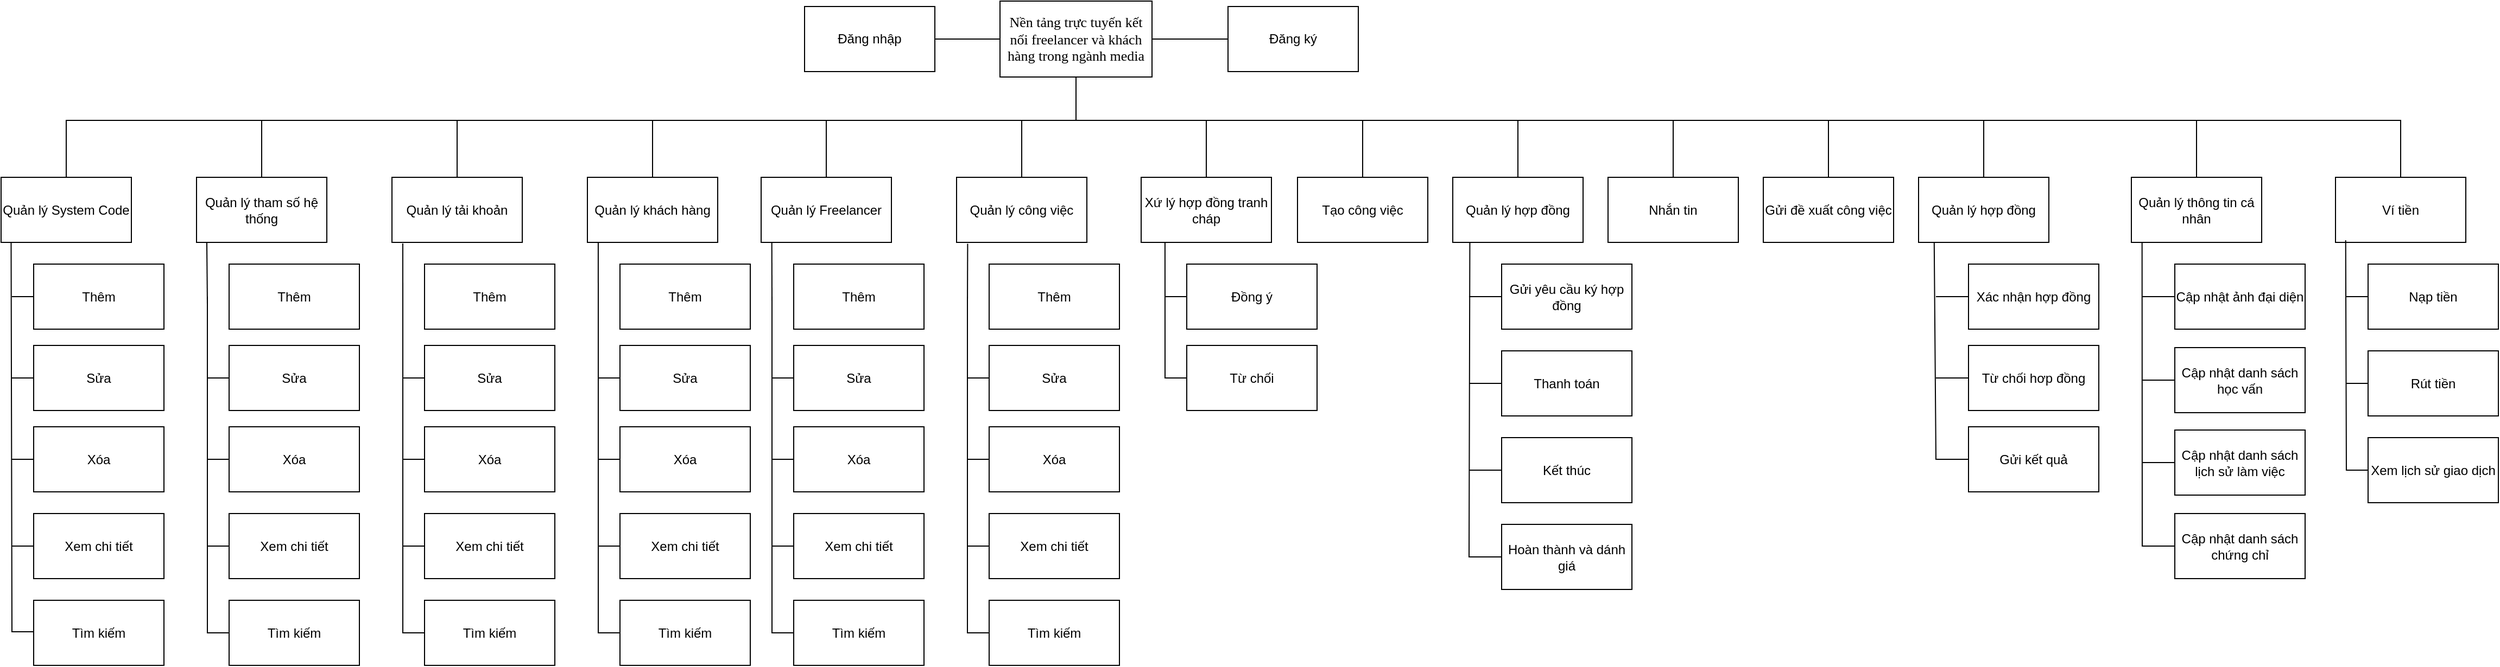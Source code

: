 <mxfile version="26.0.2">
  <diagram name="Page-1" id="ErrIRUMbjhU_Ns61vm9J">
    <mxGraphModel dx="2069" dy="964" grid="1" gridSize="10" guides="1" tooltips="1" connect="1" arrows="1" fold="1" page="1" pageScale="1" pageWidth="3300" pageHeight="4681" math="0" shadow="0">
      <root>
        <mxCell id="0" />
        <mxCell id="1" parent="0" />
        <mxCell id="K9udEW_bLaCcs6DvAatC-1" value="&lt;span id=&quot;docs-internal-guid-e63f9195-7fff-ff98-d626-0c9858815c69&quot;&gt;&lt;span style=&quot;font-family: &amp;quot;Times New Roman&amp;quot;, serif; background-color: transparent; font-variant-numeric: normal; font-variant-east-asian: normal; font-variant-alternates: normal; font-variant-position: normal; font-variant-emoji: normal; vertical-align: baseline; white-space-collapse: preserve;&quot;&gt;&lt;font style=&quot;font-size: 13px;&quot;&gt;Nền tảng trực tuyến kết nối freelancer và khách hàng trong ngành media&lt;/font&gt;&lt;/span&gt;&lt;/span&gt;" style="rounded=0;whiteSpace=wrap;html=1;" parent="1" vertex="1">
          <mxGeometry x="1080" y="50" width="140" height="70" as="geometry" />
        </mxCell>
        <mxCell id="K9udEW_bLaCcs6DvAatC-8" value="Xứ lý hợp đồng tranh cháp" style="rounded=0;whiteSpace=wrap;html=1;" parent="1" vertex="1">
          <mxGeometry x="1210" y="212.5" width="120" height="60" as="geometry" />
        </mxCell>
        <mxCell id="K9udEW_bLaCcs6DvAatC-9" value="Tạo công việc" style="rounded=0;whiteSpace=wrap;html=1;" parent="1" vertex="1">
          <mxGeometry x="1354" y="212.5" width="120" height="60" as="geometry" />
        </mxCell>
        <mxCell id="K9udEW_bLaCcs6DvAatC-10" value="Quản lý hợp đồng" style="rounded=0;whiteSpace=wrap;html=1;" parent="1" vertex="1">
          <mxGeometry x="1497" y="212.5" width="120" height="60" as="geometry" />
        </mxCell>
        <mxCell id="K9udEW_bLaCcs6DvAatC-12" value="Gửi yêu cầu ký hợp đồng" style="rounded=0;whiteSpace=wrap;html=1;" parent="1" vertex="1">
          <mxGeometry x="1542" y="292.5" width="120" height="60" as="geometry" />
        </mxCell>
        <mxCell id="K9udEW_bLaCcs6DvAatC-13" value="Thanh toán" style="rounded=0;whiteSpace=wrap;html=1;" parent="1" vertex="1">
          <mxGeometry x="1542" y="372.5" width="120" height="60" as="geometry" />
        </mxCell>
        <mxCell id="K9udEW_bLaCcs6DvAatC-14" value="Kết thúc" style="rounded=0;whiteSpace=wrap;html=1;" parent="1" vertex="1">
          <mxGeometry x="1542" y="452.5" width="120" height="60" as="geometry" />
        </mxCell>
        <mxCell id="K9udEW_bLaCcs6DvAatC-15" value="Hoàn thành và dánh giá" style="rounded=0;whiteSpace=wrap;html=1;" parent="1" vertex="1">
          <mxGeometry x="1542" y="532.5" width="120" height="60" as="geometry" />
        </mxCell>
        <mxCell id="K9udEW_bLaCcs6DvAatC-16" value="Nhắn tin" style="rounded=0;whiteSpace=wrap;html=1;" parent="1" vertex="1">
          <mxGeometry x="1640" y="212.5" width="120" height="60" as="geometry" />
        </mxCell>
        <mxCell id="K9udEW_bLaCcs6DvAatC-17" value="Gửi đề xuất công việc" style="rounded=0;whiteSpace=wrap;html=1;" parent="1" vertex="1">
          <mxGeometry x="1783" y="212.5" width="120" height="60" as="geometry" />
        </mxCell>
        <mxCell id="K9udEW_bLaCcs6DvAatC-94" value="" style="group" parent="1" vertex="1" connectable="0">
          <mxGeometry x="160" y="212.5" width="150" height="450" as="geometry" />
        </mxCell>
        <mxCell id="K9udEW_bLaCcs6DvAatC-2" value="Quản lý System Code" style="rounded=0;whiteSpace=wrap;html=1;" parent="K9udEW_bLaCcs6DvAatC-94" vertex="1">
          <mxGeometry width="120" height="60" as="geometry" />
        </mxCell>
        <mxCell id="K9udEW_bLaCcs6DvAatC-31" value="Thêm" style="rounded=0;whiteSpace=wrap;html=1;" parent="K9udEW_bLaCcs6DvAatC-94" vertex="1">
          <mxGeometry x="30" y="80" width="120" height="60" as="geometry" />
        </mxCell>
        <mxCell id="K9udEW_bLaCcs6DvAatC-32" value="Sửa" style="rounded=0;whiteSpace=wrap;html=1;" parent="K9udEW_bLaCcs6DvAatC-94" vertex="1">
          <mxGeometry x="30" y="155" width="120" height="60" as="geometry" />
        </mxCell>
        <mxCell id="K9udEW_bLaCcs6DvAatC-33" value="Xóa" style="rounded=0;whiteSpace=wrap;html=1;" parent="K9udEW_bLaCcs6DvAatC-94" vertex="1">
          <mxGeometry x="30" y="230" width="120" height="60" as="geometry" />
        </mxCell>
        <mxCell id="K9udEW_bLaCcs6DvAatC-34" value="Tìm kiếm" style="rounded=0;whiteSpace=wrap;html=1;" parent="K9udEW_bLaCcs6DvAatC-94" vertex="1">
          <mxGeometry x="30" y="390" width="120" height="60" as="geometry" />
        </mxCell>
        <mxCell id="K9udEW_bLaCcs6DvAatC-35" value="Xem chi tiết" style="rounded=0;whiteSpace=wrap;html=1;" parent="K9udEW_bLaCcs6DvAatC-94" vertex="1">
          <mxGeometry x="30" y="310" width="120" height="60" as="geometry" />
        </mxCell>
        <mxCell id="K9udEW_bLaCcs6DvAatC-41" value="" style="endArrow=none;html=1;rounded=0;exitX=0;exitY=0.5;exitDx=0;exitDy=0;entryX=0.077;entryY=1.016;entryDx=0;entryDy=0;entryPerimeter=0;" parent="K9udEW_bLaCcs6DvAatC-94" edge="1">
          <mxGeometry width="50" height="50" relative="1" as="geometry">
            <mxPoint x="30" y="419.04" as="sourcePoint" />
            <mxPoint x="9.24" y="60.0" as="targetPoint" />
            <Array as="points">
              <mxPoint x="10" y="419.04" />
            </Array>
          </mxGeometry>
        </mxCell>
        <mxCell id="K9udEW_bLaCcs6DvAatC-44" value="" style="endArrow=none;html=1;rounded=0;entryX=0;entryY=0.5;entryDx=0;entryDy=0;" parent="K9udEW_bLaCcs6DvAatC-94" target="K9udEW_bLaCcs6DvAatC-32" edge="1">
          <mxGeometry width="50" height="50" relative="1" as="geometry">
            <mxPoint x="10" y="185" as="sourcePoint" />
            <mxPoint x="60" y="140" as="targetPoint" />
            <Array as="points" />
          </mxGeometry>
        </mxCell>
        <mxCell id="K9udEW_bLaCcs6DvAatC-45" value="" style="endArrow=none;html=1;rounded=0;entryX=0;entryY=0.5;entryDx=0;entryDy=0;" parent="K9udEW_bLaCcs6DvAatC-94" target="K9udEW_bLaCcs6DvAatC-33" edge="1">
          <mxGeometry width="50" height="50" relative="1" as="geometry">
            <mxPoint x="10" y="260" as="sourcePoint" />
            <mxPoint x="40" y="220" as="targetPoint" />
          </mxGeometry>
        </mxCell>
        <mxCell id="K9udEW_bLaCcs6DvAatC-46" value="" style="endArrow=none;html=1;rounded=0;" parent="K9udEW_bLaCcs6DvAatC-94" edge="1">
          <mxGeometry width="50" height="50" relative="1" as="geometry">
            <mxPoint x="10" y="340" as="sourcePoint" />
            <mxPoint x="30" y="340" as="targetPoint" />
          </mxGeometry>
        </mxCell>
        <mxCell id="K9udEW_bLaCcs6DvAatC-93" value="" style="endArrow=none;html=1;rounded=0;entryX=0;entryY=0.5;entryDx=0;entryDy=0;" parent="K9udEW_bLaCcs6DvAatC-94" target="K9udEW_bLaCcs6DvAatC-31" edge="1">
          <mxGeometry width="50" height="50" relative="1" as="geometry">
            <mxPoint x="10" y="110" as="sourcePoint" />
            <mxPoint x="40" y="90" as="targetPoint" />
          </mxGeometry>
        </mxCell>
        <mxCell id="K9udEW_bLaCcs6DvAatC-97" value="" style="group" parent="1" vertex="1" connectable="0">
          <mxGeometry x="340" y="212.5" width="150" height="450" as="geometry" />
        </mxCell>
        <mxCell id="K9udEW_bLaCcs6DvAatC-3" value="Quản lý tham số hệ thống" style="rounded=0;whiteSpace=wrap;html=1;" parent="K9udEW_bLaCcs6DvAatC-97" vertex="1">
          <mxGeometry width="120" height="60" as="geometry" />
        </mxCell>
        <mxCell id="K9udEW_bLaCcs6DvAatC-48" value="Thêm" style="rounded=0;whiteSpace=wrap;html=1;" parent="K9udEW_bLaCcs6DvAatC-97" vertex="1">
          <mxGeometry x="30" y="80" width="120" height="60" as="geometry" />
        </mxCell>
        <mxCell id="K9udEW_bLaCcs6DvAatC-49" value="Sửa" style="rounded=0;whiteSpace=wrap;html=1;" parent="K9udEW_bLaCcs6DvAatC-97" vertex="1">
          <mxGeometry x="30" y="155" width="120" height="60" as="geometry" />
        </mxCell>
        <mxCell id="K9udEW_bLaCcs6DvAatC-50" value="Xóa" style="rounded=0;whiteSpace=wrap;html=1;" parent="K9udEW_bLaCcs6DvAatC-97" vertex="1">
          <mxGeometry x="30" y="230" width="120" height="60" as="geometry" />
        </mxCell>
        <mxCell id="K9udEW_bLaCcs6DvAatC-51" value="Tìm kiếm" style="rounded=0;whiteSpace=wrap;html=1;" parent="K9udEW_bLaCcs6DvAatC-97" vertex="1">
          <mxGeometry x="30" y="390" width="120" height="60" as="geometry" />
        </mxCell>
        <mxCell id="K9udEW_bLaCcs6DvAatC-52" value="Xem chi tiết" style="rounded=0;whiteSpace=wrap;html=1;" parent="K9udEW_bLaCcs6DvAatC-97" vertex="1">
          <mxGeometry x="30" y="310" width="120" height="60" as="geometry" />
        </mxCell>
        <mxCell id="K9udEW_bLaCcs6DvAatC-53" value="" style="endArrow=none;html=1;rounded=0;exitX=0;exitY=0.5;exitDx=0;exitDy=0;" parent="K9udEW_bLaCcs6DvAatC-97" source="K9udEW_bLaCcs6DvAatC-51" edge="1">
          <mxGeometry width="50" height="50" relative="1" as="geometry">
            <mxPoint x="10" y="400" as="sourcePoint" />
            <mxPoint x="10" y="110" as="targetPoint" />
            <Array as="points">
              <mxPoint x="10" y="420" />
            </Array>
          </mxGeometry>
        </mxCell>
        <mxCell id="K9udEW_bLaCcs6DvAatC-54" value="" style="endArrow=none;html=1;rounded=0;entryX=0;entryY=0.5;entryDx=0;entryDy=0;" parent="K9udEW_bLaCcs6DvAatC-97" target="K9udEW_bLaCcs6DvAatC-49" edge="1">
          <mxGeometry width="50" height="50" relative="1" as="geometry">
            <mxPoint x="10" y="185" as="sourcePoint" />
            <mxPoint x="60" y="140" as="targetPoint" />
            <Array as="points" />
          </mxGeometry>
        </mxCell>
        <mxCell id="K9udEW_bLaCcs6DvAatC-55" value="" style="endArrow=none;html=1;rounded=0;entryX=0;entryY=0.5;entryDx=0;entryDy=0;" parent="K9udEW_bLaCcs6DvAatC-97" target="K9udEW_bLaCcs6DvAatC-50" edge="1">
          <mxGeometry width="50" height="50" relative="1" as="geometry">
            <mxPoint x="10" y="260" as="sourcePoint" />
            <mxPoint x="40" y="220" as="targetPoint" />
          </mxGeometry>
        </mxCell>
        <mxCell id="K9udEW_bLaCcs6DvAatC-56" value="" style="endArrow=none;html=1;rounded=0;" parent="K9udEW_bLaCcs6DvAatC-97" edge="1">
          <mxGeometry width="50" height="50" relative="1" as="geometry">
            <mxPoint x="10" y="340" as="sourcePoint" />
            <mxPoint x="30" y="340" as="targetPoint" />
          </mxGeometry>
        </mxCell>
        <mxCell id="K9udEW_bLaCcs6DvAatC-96" value="" style="endArrow=none;html=1;rounded=0;entryX=0.079;entryY=1.003;entryDx=0;entryDy=0;entryPerimeter=0;" parent="K9udEW_bLaCcs6DvAatC-97" target="K9udEW_bLaCcs6DvAatC-3" edge="1">
          <mxGeometry width="50" height="50" relative="1" as="geometry">
            <mxPoint x="10" y="117.5" as="sourcePoint" />
            <mxPoint x="10" y="67.5" as="targetPoint" />
          </mxGeometry>
        </mxCell>
        <mxCell id="K9udEW_bLaCcs6DvAatC-99" value="" style="group" parent="1" vertex="1" connectable="0">
          <mxGeometry x="520" y="212.5" width="150" height="450" as="geometry" />
        </mxCell>
        <mxCell id="K9udEW_bLaCcs6DvAatC-4" value="Quản lý tải khoản" style="rounded=0;whiteSpace=wrap;html=1;" parent="K9udEW_bLaCcs6DvAatC-99" vertex="1">
          <mxGeometry width="120" height="60" as="geometry" />
        </mxCell>
        <mxCell id="K9udEW_bLaCcs6DvAatC-57" value="Thêm" style="rounded=0;whiteSpace=wrap;html=1;" parent="K9udEW_bLaCcs6DvAatC-99" vertex="1">
          <mxGeometry x="30" y="80" width="120" height="60" as="geometry" />
        </mxCell>
        <mxCell id="K9udEW_bLaCcs6DvAatC-58" value="Sửa" style="rounded=0;whiteSpace=wrap;html=1;" parent="K9udEW_bLaCcs6DvAatC-99" vertex="1">
          <mxGeometry x="30" y="155" width="120" height="60" as="geometry" />
        </mxCell>
        <mxCell id="K9udEW_bLaCcs6DvAatC-59" value="Xóa" style="rounded=0;whiteSpace=wrap;html=1;" parent="K9udEW_bLaCcs6DvAatC-99" vertex="1">
          <mxGeometry x="30" y="230" width="120" height="60" as="geometry" />
        </mxCell>
        <mxCell id="K9udEW_bLaCcs6DvAatC-60" value="Tìm kiếm" style="rounded=0;whiteSpace=wrap;html=1;" parent="K9udEW_bLaCcs6DvAatC-99" vertex="1">
          <mxGeometry x="30" y="390" width="120" height="60" as="geometry" />
        </mxCell>
        <mxCell id="K9udEW_bLaCcs6DvAatC-61" value="Xem chi tiết" style="rounded=0;whiteSpace=wrap;html=1;" parent="K9udEW_bLaCcs6DvAatC-99" vertex="1">
          <mxGeometry x="30" y="310" width="120" height="60" as="geometry" />
        </mxCell>
        <mxCell id="K9udEW_bLaCcs6DvAatC-62" value="" style="endArrow=none;html=1;rounded=0;exitX=0;exitY=0.5;exitDx=0;exitDy=0;" parent="K9udEW_bLaCcs6DvAatC-99" source="K9udEW_bLaCcs6DvAatC-60" edge="1">
          <mxGeometry width="50" height="50" relative="1" as="geometry">
            <mxPoint x="10" y="400" as="sourcePoint" />
            <mxPoint x="10" y="110" as="targetPoint" />
            <Array as="points">
              <mxPoint x="10" y="420" />
            </Array>
          </mxGeometry>
        </mxCell>
        <mxCell id="K9udEW_bLaCcs6DvAatC-63" value="" style="endArrow=none;html=1;rounded=0;entryX=0;entryY=0.5;entryDx=0;entryDy=0;" parent="K9udEW_bLaCcs6DvAatC-99" target="K9udEW_bLaCcs6DvAatC-58" edge="1">
          <mxGeometry width="50" height="50" relative="1" as="geometry">
            <mxPoint x="10" y="185" as="sourcePoint" />
            <mxPoint x="60" y="140" as="targetPoint" />
            <Array as="points" />
          </mxGeometry>
        </mxCell>
        <mxCell id="K9udEW_bLaCcs6DvAatC-64" value="" style="endArrow=none;html=1;rounded=0;entryX=0;entryY=0.5;entryDx=0;entryDy=0;" parent="K9udEW_bLaCcs6DvAatC-99" target="K9udEW_bLaCcs6DvAatC-59" edge="1">
          <mxGeometry width="50" height="50" relative="1" as="geometry">
            <mxPoint x="10" y="260" as="sourcePoint" />
            <mxPoint x="40" y="220" as="targetPoint" />
          </mxGeometry>
        </mxCell>
        <mxCell id="K9udEW_bLaCcs6DvAatC-65" value="" style="endArrow=none;html=1;rounded=0;" parent="K9udEW_bLaCcs6DvAatC-99" edge="1">
          <mxGeometry width="50" height="50" relative="1" as="geometry">
            <mxPoint x="10" y="340" as="sourcePoint" />
            <mxPoint x="30" y="340" as="targetPoint" />
          </mxGeometry>
        </mxCell>
        <mxCell id="K9udEW_bLaCcs6DvAatC-98" value="" style="endArrow=none;html=1;rounded=0;entryX=0.083;entryY=1.017;entryDx=0;entryDy=0;entryPerimeter=0;" parent="K9udEW_bLaCcs6DvAatC-99" target="K9udEW_bLaCcs6DvAatC-4" edge="1">
          <mxGeometry width="50" height="50" relative="1" as="geometry">
            <mxPoint x="10" y="117.5" as="sourcePoint" />
            <mxPoint x="10" y="67.5" as="targetPoint" />
          </mxGeometry>
        </mxCell>
        <mxCell id="K9udEW_bLaCcs6DvAatC-101" value="" style="group" parent="1" vertex="1" connectable="0">
          <mxGeometry x="700" y="212.5" width="150" height="450" as="geometry" />
        </mxCell>
        <mxCell id="K9udEW_bLaCcs6DvAatC-6" value="Quản lý khách hàng" style="rounded=0;whiteSpace=wrap;html=1;" parent="K9udEW_bLaCcs6DvAatC-101" vertex="1">
          <mxGeometry width="120" height="60" as="geometry" />
        </mxCell>
        <mxCell id="K9udEW_bLaCcs6DvAatC-66" value="Thêm" style="rounded=0;whiteSpace=wrap;html=1;" parent="K9udEW_bLaCcs6DvAatC-101" vertex="1">
          <mxGeometry x="30" y="80" width="120" height="60" as="geometry" />
        </mxCell>
        <mxCell id="K9udEW_bLaCcs6DvAatC-67" value="Sửa" style="rounded=0;whiteSpace=wrap;html=1;" parent="K9udEW_bLaCcs6DvAatC-101" vertex="1">
          <mxGeometry x="30" y="155" width="120" height="60" as="geometry" />
        </mxCell>
        <mxCell id="K9udEW_bLaCcs6DvAatC-68" value="Xóa" style="rounded=0;whiteSpace=wrap;html=1;" parent="K9udEW_bLaCcs6DvAatC-101" vertex="1">
          <mxGeometry x="30" y="230" width="120" height="60" as="geometry" />
        </mxCell>
        <mxCell id="K9udEW_bLaCcs6DvAatC-69" value="Tìm kiếm" style="rounded=0;whiteSpace=wrap;html=1;" parent="K9udEW_bLaCcs6DvAatC-101" vertex="1">
          <mxGeometry x="30" y="390" width="120" height="60" as="geometry" />
        </mxCell>
        <mxCell id="K9udEW_bLaCcs6DvAatC-70" value="Xem chi tiết" style="rounded=0;whiteSpace=wrap;html=1;" parent="K9udEW_bLaCcs6DvAatC-101" vertex="1">
          <mxGeometry x="30" y="310" width="120" height="60" as="geometry" />
        </mxCell>
        <mxCell id="K9udEW_bLaCcs6DvAatC-71" value="" style="endArrow=none;html=1;rounded=0;exitX=0;exitY=0.5;exitDx=0;exitDy=0;" parent="K9udEW_bLaCcs6DvAatC-101" source="K9udEW_bLaCcs6DvAatC-69" edge="1">
          <mxGeometry width="50" height="50" relative="1" as="geometry">
            <mxPoint x="10" y="400" as="sourcePoint" />
            <mxPoint x="10" y="110" as="targetPoint" />
            <Array as="points">
              <mxPoint x="10" y="420" />
            </Array>
          </mxGeometry>
        </mxCell>
        <mxCell id="K9udEW_bLaCcs6DvAatC-72" value="" style="endArrow=none;html=1;rounded=0;entryX=0;entryY=0.5;entryDx=0;entryDy=0;" parent="K9udEW_bLaCcs6DvAatC-101" target="K9udEW_bLaCcs6DvAatC-67" edge="1">
          <mxGeometry width="50" height="50" relative="1" as="geometry">
            <mxPoint x="10" y="185" as="sourcePoint" />
            <mxPoint x="60" y="140" as="targetPoint" />
            <Array as="points" />
          </mxGeometry>
        </mxCell>
        <mxCell id="K9udEW_bLaCcs6DvAatC-73" value="" style="endArrow=none;html=1;rounded=0;entryX=0;entryY=0.5;entryDx=0;entryDy=0;" parent="K9udEW_bLaCcs6DvAatC-101" target="K9udEW_bLaCcs6DvAatC-68" edge="1">
          <mxGeometry width="50" height="50" relative="1" as="geometry">
            <mxPoint x="10" y="260" as="sourcePoint" />
            <mxPoint x="40" y="220" as="targetPoint" />
          </mxGeometry>
        </mxCell>
        <mxCell id="K9udEW_bLaCcs6DvAatC-74" value="" style="endArrow=none;html=1;rounded=0;" parent="K9udEW_bLaCcs6DvAatC-101" edge="1">
          <mxGeometry width="50" height="50" relative="1" as="geometry">
            <mxPoint x="10" y="340" as="sourcePoint" />
            <mxPoint x="30" y="340" as="targetPoint" />
          </mxGeometry>
        </mxCell>
        <mxCell id="K9udEW_bLaCcs6DvAatC-100" value="" style="endArrow=none;html=1;rounded=0;entryX=0.083;entryY=1;entryDx=0;entryDy=0;entryPerimeter=0;" parent="K9udEW_bLaCcs6DvAatC-101" target="K9udEW_bLaCcs6DvAatC-6" edge="1">
          <mxGeometry width="50" height="50" relative="1" as="geometry">
            <mxPoint x="10" y="117.5" as="sourcePoint" />
            <mxPoint x="10" y="67.5" as="targetPoint" />
          </mxGeometry>
        </mxCell>
        <mxCell id="K9udEW_bLaCcs6DvAatC-103" value="" style="group" parent="1" vertex="1" connectable="0">
          <mxGeometry x="860" y="212.5" width="150" height="450" as="geometry" />
        </mxCell>
        <mxCell id="K9udEW_bLaCcs6DvAatC-5" value="Quản lý Freelancer" style="rounded=0;whiteSpace=wrap;html=1;" parent="K9udEW_bLaCcs6DvAatC-103" vertex="1">
          <mxGeometry width="120" height="60" as="geometry" />
        </mxCell>
        <mxCell id="K9udEW_bLaCcs6DvAatC-75" value="Thêm" style="rounded=0;whiteSpace=wrap;html=1;" parent="K9udEW_bLaCcs6DvAatC-103" vertex="1">
          <mxGeometry x="30" y="80" width="120" height="60" as="geometry" />
        </mxCell>
        <mxCell id="K9udEW_bLaCcs6DvAatC-76" value="Sửa" style="rounded=0;whiteSpace=wrap;html=1;" parent="K9udEW_bLaCcs6DvAatC-103" vertex="1">
          <mxGeometry x="30" y="155" width="120" height="60" as="geometry" />
        </mxCell>
        <mxCell id="K9udEW_bLaCcs6DvAatC-77" value="Xóa" style="rounded=0;whiteSpace=wrap;html=1;" parent="K9udEW_bLaCcs6DvAatC-103" vertex="1">
          <mxGeometry x="30" y="230" width="120" height="60" as="geometry" />
        </mxCell>
        <mxCell id="K9udEW_bLaCcs6DvAatC-78" value="Tìm kiếm" style="rounded=0;whiteSpace=wrap;html=1;" parent="K9udEW_bLaCcs6DvAatC-103" vertex="1">
          <mxGeometry x="30" y="390" width="120" height="60" as="geometry" />
        </mxCell>
        <mxCell id="K9udEW_bLaCcs6DvAatC-79" value="Xem chi tiết" style="rounded=0;whiteSpace=wrap;html=1;" parent="K9udEW_bLaCcs6DvAatC-103" vertex="1">
          <mxGeometry x="30" y="310" width="120" height="60" as="geometry" />
        </mxCell>
        <mxCell id="K9udEW_bLaCcs6DvAatC-80" value="" style="endArrow=none;html=1;rounded=0;exitX=0;exitY=0.5;exitDx=0;exitDy=0;" parent="K9udEW_bLaCcs6DvAatC-103" source="K9udEW_bLaCcs6DvAatC-78" edge="1">
          <mxGeometry width="50" height="50" relative="1" as="geometry">
            <mxPoint x="10" y="400" as="sourcePoint" />
            <mxPoint x="10" y="110" as="targetPoint" />
            <Array as="points">
              <mxPoint x="10" y="420" />
            </Array>
          </mxGeometry>
        </mxCell>
        <mxCell id="K9udEW_bLaCcs6DvAatC-81" value="" style="endArrow=none;html=1;rounded=0;entryX=0;entryY=0.5;entryDx=0;entryDy=0;" parent="K9udEW_bLaCcs6DvAatC-103" target="K9udEW_bLaCcs6DvAatC-76" edge="1">
          <mxGeometry width="50" height="50" relative="1" as="geometry">
            <mxPoint x="10" y="185" as="sourcePoint" />
            <mxPoint x="60" y="140" as="targetPoint" />
            <Array as="points" />
          </mxGeometry>
        </mxCell>
        <mxCell id="K9udEW_bLaCcs6DvAatC-82" value="" style="endArrow=none;html=1;rounded=0;entryX=0;entryY=0.5;entryDx=0;entryDy=0;" parent="K9udEW_bLaCcs6DvAatC-103" target="K9udEW_bLaCcs6DvAatC-77" edge="1">
          <mxGeometry width="50" height="50" relative="1" as="geometry">
            <mxPoint x="10" y="260" as="sourcePoint" />
            <mxPoint x="40" y="220" as="targetPoint" />
          </mxGeometry>
        </mxCell>
        <mxCell id="K9udEW_bLaCcs6DvAatC-83" value="" style="endArrow=none;html=1;rounded=0;" parent="K9udEW_bLaCcs6DvAatC-103" edge="1">
          <mxGeometry width="50" height="50" relative="1" as="geometry">
            <mxPoint x="10" y="340" as="sourcePoint" />
            <mxPoint x="30" y="340" as="targetPoint" />
          </mxGeometry>
        </mxCell>
        <mxCell id="K9udEW_bLaCcs6DvAatC-102" value="" style="endArrow=none;html=1;rounded=0;entryX=0.082;entryY=1.004;entryDx=0;entryDy=0;entryPerimeter=0;" parent="K9udEW_bLaCcs6DvAatC-103" target="K9udEW_bLaCcs6DvAatC-5" edge="1">
          <mxGeometry width="50" height="50" relative="1" as="geometry">
            <mxPoint x="10" y="117.5" as="sourcePoint" />
            <mxPoint x="120" y="77.5" as="targetPoint" />
          </mxGeometry>
        </mxCell>
        <mxCell id="K9udEW_bLaCcs6DvAatC-105" value="" style="group" parent="1" vertex="1" connectable="0">
          <mxGeometry x="1040" y="212.5" width="150" height="450" as="geometry" />
        </mxCell>
        <mxCell id="K9udEW_bLaCcs6DvAatC-7" value="Quản lý công việc" style="rounded=0;whiteSpace=wrap;html=1;" parent="K9udEW_bLaCcs6DvAatC-105" vertex="1">
          <mxGeometry width="120" height="60" as="geometry" />
        </mxCell>
        <mxCell id="K9udEW_bLaCcs6DvAatC-84" value="Thêm" style="rounded=0;whiteSpace=wrap;html=1;flipV=0;flipH=1;" parent="K9udEW_bLaCcs6DvAatC-105" vertex="1">
          <mxGeometry x="30" y="80" width="120" height="60" as="geometry" />
        </mxCell>
        <mxCell id="K9udEW_bLaCcs6DvAatC-85" value="Sửa" style="rounded=0;whiteSpace=wrap;html=1;flipV=0;flipH=1;" parent="K9udEW_bLaCcs6DvAatC-105" vertex="1">
          <mxGeometry x="30" y="155" width="120" height="60" as="geometry" />
        </mxCell>
        <mxCell id="K9udEW_bLaCcs6DvAatC-86" value="Xóa" style="rounded=0;whiteSpace=wrap;html=1;flipV=0;flipH=1;" parent="K9udEW_bLaCcs6DvAatC-105" vertex="1">
          <mxGeometry x="30" y="230" width="120" height="60" as="geometry" />
        </mxCell>
        <mxCell id="K9udEW_bLaCcs6DvAatC-87" value="Tìm kiếm" style="rounded=0;whiteSpace=wrap;html=1;flipV=0;flipH=1;" parent="K9udEW_bLaCcs6DvAatC-105" vertex="1">
          <mxGeometry x="30" y="390" width="120" height="60" as="geometry" />
        </mxCell>
        <mxCell id="K9udEW_bLaCcs6DvAatC-88" value="Xem chi tiết" style="rounded=0;whiteSpace=wrap;html=1;flipV=0;flipH=1;" parent="K9udEW_bLaCcs6DvAatC-105" vertex="1">
          <mxGeometry x="30" y="310" width="120" height="60" as="geometry" />
        </mxCell>
        <mxCell id="K9udEW_bLaCcs6DvAatC-89" value="" style="endArrow=none;html=1;rounded=0;exitX=0;exitY=0.5;exitDx=0;exitDy=0;" parent="K9udEW_bLaCcs6DvAatC-105" source="K9udEW_bLaCcs6DvAatC-87" edge="1">
          <mxGeometry width="50" height="50" relative="1" as="geometry">
            <mxPoint x="10" y="400" as="sourcePoint" />
            <mxPoint x="10" y="110" as="targetPoint" />
            <Array as="points">
              <mxPoint x="10" y="420" />
            </Array>
          </mxGeometry>
        </mxCell>
        <mxCell id="K9udEW_bLaCcs6DvAatC-90" value="" style="endArrow=none;html=1;rounded=0;entryX=0;entryY=0.5;entryDx=0;entryDy=0;" parent="K9udEW_bLaCcs6DvAatC-105" target="K9udEW_bLaCcs6DvAatC-85" edge="1">
          <mxGeometry width="50" height="50" relative="1" as="geometry">
            <mxPoint x="10" y="185" as="sourcePoint" />
            <mxPoint x="60" y="140" as="targetPoint" />
            <Array as="points" />
          </mxGeometry>
        </mxCell>
        <mxCell id="K9udEW_bLaCcs6DvAatC-91" value="" style="endArrow=none;html=1;rounded=0;entryX=0;entryY=0.5;entryDx=0;entryDy=0;" parent="K9udEW_bLaCcs6DvAatC-105" target="K9udEW_bLaCcs6DvAatC-86" edge="1">
          <mxGeometry width="50" height="50" relative="1" as="geometry">
            <mxPoint x="10" y="260" as="sourcePoint" />
            <mxPoint x="40" y="220" as="targetPoint" />
          </mxGeometry>
        </mxCell>
        <mxCell id="K9udEW_bLaCcs6DvAatC-92" value="" style="endArrow=none;html=1;rounded=0;" parent="K9udEW_bLaCcs6DvAatC-105" edge="1">
          <mxGeometry width="50" height="50" relative="1" as="geometry">
            <mxPoint x="10" y="340" as="sourcePoint" />
            <mxPoint x="30" y="340" as="targetPoint" />
          </mxGeometry>
        </mxCell>
        <mxCell id="K9udEW_bLaCcs6DvAatC-104" value="" style="endArrow=none;html=1;rounded=0;entryX=0.085;entryY=1.021;entryDx=0;entryDy=0;entryPerimeter=0;" parent="K9udEW_bLaCcs6DvAatC-105" target="K9udEW_bLaCcs6DvAatC-7" edge="1">
          <mxGeometry width="50" height="50" relative="1" as="geometry">
            <mxPoint x="10" y="117.5" as="sourcePoint" />
            <mxPoint x="50" y="67.5" as="targetPoint" />
          </mxGeometry>
        </mxCell>
        <mxCell id="K9udEW_bLaCcs6DvAatC-106" value="Đồng ý" style="rounded=0;whiteSpace=wrap;html=1;" parent="1" vertex="1">
          <mxGeometry x="1252" y="292.5" width="120" height="60" as="geometry" />
        </mxCell>
        <mxCell id="K9udEW_bLaCcs6DvAatC-107" value="Từ chối" style="rounded=0;whiteSpace=wrap;html=1;" parent="1" vertex="1">
          <mxGeometry x="1252" y="367.5" width="120" height="60" as="geometry" />
        </mxCell>
        <mxCell id="K9udEW_bLaCcs6DvAatC-109" value="" style="endArrow=none;html=1;rounded=0;entryX=0;entryY=0.5;entryDx=0;entryDy=0;" parent="1" target="K9udEW_bLaCcs6DvAatC-106" edge="1">
          <mxGeometry width="50" height="50" relative="1" as="geometry">
            <mxPoint x="1232" y="322.5" as="sourcePoint" />
            <mxPoint x="1312" y="312.5" as="targetPoint" />
          </mxGeometry>
        </mxCell>
        <mxCell id="K9udEW_bLaCcs6DvAatC-110" value="" style="endArrow=none;html=1;rounded=0;exitX=0;exitY=0.5;exitDx=0;exitDy=0;entryX=0.183;entryY=1;entryDx=0;entryDy=0;entryPerimeter=0;" parent="1" source="K9udEW_bLaCcs6DvAatC-107" target="K9udEW_bLaCcs6DvAatC-8" edge="1">
          <mxGeometry width="50" height="50" relative="1" as="geometry">
            <mxPoint x="1262" y="362.5" as="sourcePoint" />
            <mxPoint x="1232" y="397.5" as="targetPoint" />
            <Array as="points">
              <mxPoint x="1232" y="397.5" />
            </Array>
          </mxGeometry>
        </mxCell>
        <mxCell id="K9udEW_bLaCcs6DvAatC-112" value="" style="endArrow=none;html=1;rounded=0;exitX=0;exitY=0.5;exitDx=0;exitDy=0;entryX=0.131;entryY=0.999;entryDx=0;entryDy=0;entryPerimeter=0;" parent="1" source="K9udEW_bLaCcs6DvAatC-15" target="K9udEW_bLaCcs6DvAatC-10" edge="1">
          <mxGeometry width="50" height="50" relative="1" as="geometry">
            <mxPoint x="1530.0" y="561" as="sourcePoint" />
            <mxPoint x="1513" y="274.5" as="targetPoint" />
            <Array as="points">
              <mxPoint x="1512" y="562.5" />
            </Array>
          </mxGeometry>
        </mxCell>
        <mxCell id="K9udEW_bLaCcs6DvAatC-113" value="" style="endArrow=none;html=1;rounded=0;entryX=0;entryY=0.5;entryDx=0;entryDy=0;" parent="1" target="K9udEW_bLaCcs6DvAatC-12" edge="1">
          <mxGeometry width="50" height="50" relative="1" as="geometry">
            <mxPoint x="1512" y="322.5" as="sourcePoint" />
            <mxPoint x="1412" y="362.5" as="targetPoint" />
          </mxGeometry>
        </mxCell>
        <mxCell id="K9udEW_bLaCcs6DvAatC-114" value="" style="endArrow=none;html=1;rounded=0;entryX=0;entryY=0.5;entryDx=0;entryDy=0;" parent="1" target="K9udEW_bLaCcs6DvAatC-13" edge="1">
          <mxGeometry width="50" height="50" relative="1" as="geometry">
            <mxPoint x="1512" y="402.5" as="sourcePoint" />
            <mxPoint x="1472" y="372.5" as="targetPoint" />
          </mxGeometry>
        </mxCell>
        <mxCell id="K9udEW_bLaCcs6DvAatC-115" value="" style="endArrow=none;html=1;rounded=0;entryX=0;entryY=0.5;entryDx=0;entryDy=0;" parent="1" target="K9udEW_bLaCcs6DvAatC-14" edge="1">
          <mxGeometry width="50" height="50" relative="1" as="geometry">
            <mxPoint x="1512" y="482.5" as="sourcePoint" />
            <mxPoint x="1472" y="402.5" as="targetPoint" />
          </mxGeometry>
        </mxCell>
        <mxCell id="K9udEW_bLaCcs6DvAatC-129" value="" style="group;direction=east;" parent="1" vertex="1" connectable="0">
          <mxGeometry x="2310" y="212.5" width="150" height="300" as="geometry" />
        </mxCell>
        <mxCell id="K9udEW_bLaCcs6DvAatC-27" value="Ví tiền" style="rounded=0;whiteSpace=wrap;html=1;" parent="K9udEW_bLaCcs6DvAatC-129" vertex="1">
          <mxGeometry width="120" height="60" as="geometry" />
        </mxCell>
        <mxCell id="K9udEW_bLaCcs6DvAatC-28" value="Nạp tiền" style="rounded=0;whiteSpace=wrap;html=1;" parent="K9udEW_bLaCcs6DvAatC-129" vertex="1">
          <mxGeometry x="30" y="80" width="120" height="60" as="geometry" />
        </mxCell>
        <mxCell id="K9udEW_bLaCcs6DvAatC-29" value="Rút tiền" style="rounded=0;whiteSpace=wrap;html=1;" parent="K9udEW_bLaCcs6DvAatC-129" vertex="1">
          <mxGeometry x="30" y="160" width="120" height="60" as="geometry" />
        </mxCell>
        <mxCell id="K9udEW_bLaCcs6DvAatC-30" value="Xem lịch sử giao dịch" style="rounded=0;whiteSpace=wrap;html=1;" parent="K9udEW_bLaCcs6DvAatC-129" vertex="1">
          <mxGeometry x="30" y="240" width="120" height="60" as="geometry" />
        </mxCell>
        <mxCell id="K9udEW_bLaCcs6DvAatC-125" value="" style="endArrow=none;html=1;rounded=0;entryX=0.078;entryY=0.967;entryDx=0;entryDy=0;entryPerimeter=0;exitX=0;exitY=0.5;exitDx=0;exitDy=0;" parent="K9udEW_bLaCcs6DvAatC-129" source="K9udEW_bLaCcs6DvAatC-30" target="K9udEW_bLaCcs6DvAatC-27" edge="1">
          <mxGeometry width="50" height="50" relative="1" as="geometry">
            <mxPoint y="160" as="sourcePoint" />
            <mxPoint x="50" y="110" as="targetPoint" />
            <Array as="points">
              <mxPoint x="10" y="270" />
            </Array>
          </mxGeometry>
        </mxCell>
        <mxCell id="K9udEW_bLaCcs6DvAatC-126" value="" style="endArrow=none;html=1;rounded=0;entryX=0;entryY=0.5;entryDx=0;entryDy=0;" parent="K9udEW_bLaCcs6DvAatC-129" target="K9udEW_bLaCcs6DvAatC-28" edge="1">
          <mxGeometry width="50" height="50" relative="1" as="geometry">
            <mxPoint x="10" y="110" as="sourcePoint" />
            <mxPoint x="50" y="110" as="targetPoint" />
          </mxGeometry>
        </mxCell>
        <mxCell id="K9udEW_bLaCcs6DvAatC-127" value="" style="endArrow=none;html=1;rounded=0;entryX=0;entryY=0.5;entryDx=0;entryDy=0;" parent="K9udEW_bLaCcs6DvAatC-129" target="K9udEW_bLaCcs6DvAatC-29" edge="1">
          <mxGeometry width="50" height="50" relative="1" as="geometry">
            <mxPoint x="10" y="190" as="sourcePoint" />
            <mxPoint x="50" y="110" as="targetPoint" />
          </mxGeometry>
        </mxCell>
        <mxCell id="K9udEW_bLaCcs6DvAatC-130" value="" style="group" parent="1" vertex="1" connectable="0">
          <mxGeometry x="2122" y="212.5" width="160" height="370" as="geometry" />
        </mxCell>
        <mxCell id="K9udEW_bLaCcs6DvAatC-22" value="Quản lý thông tin cá nhân" style="rounded=0;whiteSpace=wrap;html=1;" parent="K9udEW_bLaCcs6DvAatC-130" vertex="1">
          <mxGeometry width="120" height="60" as="geometry" />
        </mxCell>
        <mxCell id="K9udEW_bLaCcs6DvAatC-23" value="Cập nhật ảnh đại diện" style="rounded=0;whiteSpace=wrap;html=1;" parent="K9udEW_bLaCcs6DvAatC-130" vertex="1">
          <mxGeometry x="40" y="80" width="120" height="60" as="geometry" />
        </mxCell>
        <mxCell id="K9udEW_bLaCcs6DvAatC-24" value="Cập nhật danh sách học vấn" style="rounded=0;whiteSpace=wrap;html=1;" parent="K9udEW_bLaCcs6DvAatC-130" vertex="1">
          <mxGeometry x="40" y="157" width="120" height="60" as="geometry" />
        </mxCell>
        <mxCell id="K9udEW_bLaCcs6DvAatC-25" value="Cập nhật danh sách lịch sử làm việc" style="rounded=0;whiteSpace=wrap;html=1;" parent="K9udEW_bLaCcs6DvAatC-130" vertex="1">
          <mxGeometry x="40" y="233" width="120" height="60" as="geometry" />
        </mxCell>
        <mxCell id="K9udEW_bLaCcs6DvAatC-26" value="Cập nhật danh sách chứng chỉ" style="rounded=0;whiteSpace=wrap;html=1;" parent="K9udEW_bLaCcs6DvAatC-130" vertex="1">
          <mxGeometry x="40" y="310" width="120" height="60" as="geometry" />
        </mxCell>
        <mxCell id="K9udEW_bLaCcs6DvAatC-120" value="" style="endArrow=none;html=1;rounded=0;exitX=0;exitY=0.5;exitDx=0;exitDy=0;entryX=0.082;entryY=1.001;entryDx=0;entryDy=0;entryPerimeter=0;" parent="K9udEW_bLaCcs6DvAatC-130" source="K9udEW_bLaCcs6DvAatC-26" target="K9udEW_bLaCcs6DvAatC-22" edge="1">
          <mxGeometry width="50" height="50" relative="1" as="geometry">
            <mxPoint x="-30" y="150" as="sourcePoint" />
            <mxPoint x="10" y="62" as="targetPoint" />
            <Array as="points">
              <mxPoint x="10" y="340" />
            </Array>
          </mxGeometry>
        </mxCell>
        <mxCell id="K9udEW_bLaCcs6DvAatC-121" value="" style="endArrow=none;html=1;rounded=0;entryX=0;entryY=0.5;entryDx=0;entryDy=0;" parent="K9udEW_bLaCcs6DvAatC-130" target="K9udEW_bLaCcs6DvAatC-23" edge="1">
          <mxGeometry width="50" height="50" relative="1" as="geometry">
            <mxPoint x="10" y="110" as="sourcePoint" />
            <mxPoint x="20" y="100" as="targetPoint" />
          </mxGeometry>
        </mxCell>
        <mxCell id="K9udEW_bLaCcs6DvAatC-123" value="" style="endArrow=none;html=1;rounded=0;entryX=0;entryY=0.5;entryDx=0;entryDy=0;" parent="K9udEW_bLaCcs6DvAatC-130" target="K9udEW_bLaCcs6DvAatC-24" edge="1">
          <mxGeometry width="50" height="50" relative="1" as="geometry">
            <mxPoint x="10" y="187" as="sourcePoint" />
            <mxPoint x="20" y="160" as="targetPoint" />
          </mxGeometry>
        </mxCell>
        <mxCell id="K9udEW_bLaCcs6DvAatC-124" value="" style="endArrow=none;html=1;rounded=0;entryX=0;entryY=0.5;entryDx=0;entryDy=0;" parent="K9udEW_bLaCcs6DvAatC-130" target="K9udEW_bLaCcs6DvAatC-25" edge="1">
          <mxGeometry width="50" height="50" relative="1" as="geometry">
            <mxPoint x="10" y="263" as="sourcePoint" />
            <mxPoint x="20" y="220" as="targetPoint" />
          </mxGeometry>
        </mxCell>
        <mxCell id="K9udEW_bLaCcs6DvAatC-131" value="" style="group" parent="1" vertex="1" connectable="0">
          <mxGeometry x="1926" y="212.5" width="166" height="290" as="geometry" />
        </mxCell>
        <mxCell id="K9udEW_bLaCcs6DvAatC-18" value="Quản lý hợp đồng" style="rounded=0;whiteSpace=wrap;html=1;" parent="K9udEW_bLaCcs6DvAatC-131" vertex="1">
          <mxGeometry width="120" height="60" as="geometry" />
        </mxCell>
        <mxCell id="K9udEW_bLaCcs6DvAatC-19" value="Xác nhận hợp đồng" style="rounded=0;whiteSpace=wrap;html=1;" parent="K9udEW_bLaCcs6DvAatC-131" vertex="1">
          <mxGeometry x="46" y="80" width="120" height="60" as="geometry" />
        </mxCell>
        <mxCell id="K9udEW_bLaCcs6DvAatC-20" value="Từ chối hơp đồng" style="rounded=0;whiteSpace=wrap;html=1;" parent="K9udEW_bLaCcs6DvAatC-131" vertex="1">
          <mxGeometry x="46" y="155" width="120" height="60" as="geometry" />
        </mxCell>
        <mxCell id="K9udEW_bLaCcs6DvAatC-21" value="Gửi kết quả" style="rounded=0;whiteSpace=wrap;html=1;" parent="K9udEW_bLaCcs6DvAatC-131" vertex="1">
          <mxGeometry x="46" y="230" width="120" height="60" as="geometry" />
        </mxCell>
        <mxCell id="K9udEW_bLaCcs6DvAatC-116" value="" style="endArrow=none;html=1;rounded=0;exitX=0;exitY=0.5;exitDx=0;exitDy=0;entryX=0.12;entryY=1.009;entryDx=0;entryDy=0;entryPerimeter=0;" parent="K9udEW_bLaCcs6DvAatC-131" source="K9udEW_bLaCcs6DvAatC-21" target="K9udEW_bLaCcs6DvAatC-18" edge="1">
          <mxGeometry width="50" height="50" relative="1" as="geometry">
            <mxPoint x="-34" y="190" as="sourcePoint" />
            <mxPoint x="16" y="140" as="targetPoint" />
            <Array as="points">
              <mxPoint x="16" y="260" />
            </Array>
          </mxGeometry>
        </mxCell>
        <mxCell id="K9udEW_bLaCcs6DvAatC-117" value="" style="endArrow=none;html=1;rounded=0;entryX=0;entryY=0.5;entryDx=0;entryDy=0;" parent="K9udEW_bLaCcs6DvAatC-131" target="K9udEW_bLaCcs6DvAatC-19" edge="1">
          <mxGeometry width="50" height="50" relative="1" as="geometry">
            <mxPoint x="16" y="110" as="sourcePoint" />
            <mxPoint x="16" y="140" as="targetPoint" />
          </mxGeometry>
        </mxCell>
        <mxCell id="K9udEW_bLaCcs6DvAatC-118" value="" style="endArrow=none;html=1;rounded=0;entryX=0;entryY=0.5;entryDx=0;entryDy=0;" parent="K9udEW_bLaCcs6DvAatC-131" target="K9udEW_bLaCcs6DvAatC-20" edge="1">
          <mxGeometry width="50" height="50" relative="1" as="geometry">
            <mxPoint x="16" y="185" as="sourcePoint" />
            <mxPoint x="16" y="140" as="targetPoint" />
          </mxGeometry>
        </mxCell>
        <mxCell id="Dw4JdRgwHBa9ZG0-0U_I-1" value="" style="endArrow=none;html=1;rounded=0;entryX=0.5;entryY=1;entryDx=0;entryDy=0;exitX=0.5;exitY=0;exitDx=0;exitDy=0;" edge="1" parent="1" source="K9udEW_bLaCcs6DvAatC-2" target="K9udEW_bLaCcs6DvAatC-1">
          <mxGeometry width="50" height="50" relative="1" as="geometry">
            <mxPoint x="700" y="410" as="sourcePoint" />
            <mxPoint x="750" y="360" as="targetPoint" />
            <Array as="points">
              <mxPoint x="220" y="160" />
              <mxPoint x="1150" y="160" />
            </Array>
          </mxGeometry>
        </mxCell>
        <mxCell id="Dw4JdRgwHBa9ZG0-0U_I-2" value="" style="endArrow=none;html=1;rounded=0;entryX=0.5;entryY=0;entryDx=0;entryDy=0;" edge="1" parent="1" target="K9udEW_bLaCcs6DvAatC-27">
          <mxGeometry width="50" height="50" relative="1" as="geometry">
            <mxPoint x="1150" y="160" as="sourcePoint" />
            <mxPoint x="1800" y="360" as="targetPoint" />
            <Array as="points">
              <mxPoint x="2370" y="160" />
            </Array>
          </mxGeometry>
        </mxCell>
        <mxCell id="Dw4JdRgwHBa9ZG0-0U_I-3" value="" style="endArrow=none;html=1;rounded=0;entryX=0.5;entryY=0;entryDx=0;entryDy=0;" edge="1" parent="1" target="K9udEW_bLaCcs6DvAatC-3">
          <mxGeometry width="50" height="50" relative="1" as="geometry">
            <mxPoint x="400" y="160" as="sourcePoint" />
            <mxPoint x="700" y="360" as="targetPoint" />
          </mxGeometry>
        </mxCell>
        <mxCell id="Dw4JdRgwHBa9ZG0-0U_I-4" value="" style="endArrow=none;html=1;rounded=0;entryX=0.5;entryY=0;entryDx=0;entryDy=0;" edge="1" parent="1" target="K9udEW_bLaCcs6DvAatC-4">
          <mxGeometry width="50" height="50" relative="1" as="geometry">
            <mxPoint x="580" y="160" as="sourcePoint" />
            <mxPoint x="700" y="360" as="targetPoint" />
          </mxGeometry>
        </mxCell>
        <mxCell id="Dw4JdRgwHBa9ZG0-0U_I-5" value="" style="endArrow=none;html=1;rounded=0;entryX=0.5;entryY=0;entryDx=0;entryDy=0;" edge="1" parent="1" target="K9udEW_bLaCcs6DvAatC-6">
          <mxGeometry width="50" height="50" relative="1" as="geometry">
            <mxPoint x="760" y="160" as="sourcePoint" />
            <mxPoint x="700" y="360" as="targetPoint" />
          </mxGeometry>
        </mxCell>
        <mxCell id="Dw4JdRgwHBa9ZG0-0U_I-6" value="" style="endArrow=none;html=1;rounded=0;entryX=0.5;entryY=0;entryDx=0;entryDy=0;" edge="1" parent="1" target="K9udEW_bLaCcs6DvAatC-5">
          <mxGeometry width="50" height="50" relative="1" as="geometry">
            <mxPoint x="920" y="160" as="sourcePoint" />
            <mxPoint x="700" y="360" as="targetPoint" />
          </mxGeometry>
        </mxCell>
        <mxCell id="Dw4JdRgwHBa9ZG0-0U_I-7" value="" style="endArrow=none;html=1;rounded=0;entryX=0.5;entryY=0;entryDx=0;entryDy=0;" edge="1" parent="1" target="K9udEW_bLaCcs6DvAatC-7">
          <mxGeometry width="50" height="50" relative="1" as="geometry">
            <mxPoint x="1100" y="160" as="sourcePoint" />
            <mxPoint x="1230" y="360" as="targetPoint" />
          </mxGeometry>
        </mxCell>
        <mxCell id="Dw4JdRgwHBa9ZG0-0U_I-8" value="" style="endArrow=none;html=1;rounded=0;entryX=0.5;entryY=0;entryDx=0;entryDy=0;" edge="1" parent="1" target="K9udEW_bLaCcs6DvAatC-8">
          <mxGeometry width="50" height="50" relative="1" as="geometry">
            <mxPoint x="1270" y="160" as="sourcePoint" />
            <mxPoint x="1230" y="360" as="targetPoint" />
          </mxGeometry>
        </mxCell>
        <mxCell id="Dw4JdRgwHBa9ZG0-0U_I-9" value="" style="endArrow=none;html=1;rounded=0;entryX=0.5;entryY=0;entryDx=0;entryDy=0;" edge="1" parent="1" target="K9udEW_bLaCcs6DvAatC-9">
          <mxGeometry width="50" height="50" relative="1" as="geometry">
            <mxPoint x="1414" y="160" as="sourcePoint" />
            <mxPoint x="1230" y="360" as="targetPoint" />
          </mxGeometry>
        </mxCell>
        <mxCell id="Dw4JdRgwHBa9ZG0-0U_I-10" value="" style="endArrow=none;html=1;rounded=0;entryX=0.5;entryY=0;entryDx=0;entryDy=0;" edge="1" parent="1" target="K9udEW_bLaCcs6DvAatC-10">
          <mxGeometry width="50" height="50" relative="1" as="geometry">
            <mxPoint x="1557" y="160" as="sourcePoint" />
            <mxPoint x="1230" y="360" as="targetPoint" />
          </mxGeometry>
        </mxCell>
        <mxCell id="Dw4JdRgwHBa9ZG0-0U_I-11" value="" style="endArrow=none;html=1;rounded=0;entryX=0.5;entryY=0;entryDx=0;entryDy=0;" edge="1" parent="1" target="K9udEW_bLaCcs6DvAatC-16">
          <mxGeometry width="50" height="50" relative="1" as="geometry">
            <mxPoint x="1700" y="160" as="sourcePoint" />
            <mxPoint x="1230" y="360" as="targetPoint" />
          </mxGeometry>
        </mxCell>
        <mxCell id="Dw4JdRgwHBa9ZG0-0U_I-12" value="" style="endArrow=none;html=1;rounded=0;entryX=0.5;entryY=0;entryDx=0;entryDy=0;" edge="1" parent="1" target="K9udEW_bLaCcs6DvAatC-17">
          <mxGeometry width="50" height="50" relative="1" as="geometry">
            <mxPoint x="1843" y="160" as="sourcePoint" />
            <mxPoint x="1630" y="360" as="targetPoint" />
          </mxGeometry>
        </mxCell>
        <mxCell id="Dw4JdRgwHBa9ZG0-0U_I-13" value="" style="endArrow=none;html=1;rounded=0;entryX=0.5;entryY=0;entryDx=0;entryDy=0;" edge="1" parent="1" target="K9udEW_bLaCcs6DvAatC-18">
          <mxGeometry width="50" height="50" relative="1" as="geometry">
            <mxPoint x="1986" y="160" as="sourcePoint" />
            <mxPoint x="1630" y="360" as="targetPoint" />
          </mxGeometry>
        </mxCell>
        <mxCell id="Dw4JdRgwHBa9ZG0-0U_I-14" value="" style="endArrow=none;html=1;rounded=0;entryX=0.5;entryY=0;entryDx=0;entryDy=0;" edge="1" parent="1" target="K9udEW_bLaCcs6DvAatC-22">
          <mxGeometry width="50" height="50" relative="1" as="geometry">
            <mxPoint x="2182" y="160" as="sourcePoint" />
            <mxPoint x="2080" y="360" as="targetPoint" />
          </mxGeometry>
        </mxCell>
        <mxCell id="Dw4JdRgwHBa9ZG0-0U_I-15" value="Đăng nhập" style="rounded=0;whiteSpace=wrap;html=1;" vertex="1" parent="1">
          <mxGeometry x="900" y="55" width="120" height="60" as="geometry" />
        </mxCell>
        <mxCell id="Dw4JdRgwHBa9ZG0-0U_I-16" value="Đăng ký" style="rounded=0;whiteSpace=wrap;html=1;" vertex="1" parent="1">
          <mxGeometry x="1290" y="55" width="120" height="60" as="geometry" />
        </mxCell>
        <mxCell id="Dw4JdRgwHBa9ZG0-0U_I-17" value="" style="endArrow=none;html=1;rounded=0;exitX=0;exitY=0.5;exitDx=0;exitDy=0;entryX=1;entryY=0.5;entryDx=0;entryDy=0;" edge="1" parent="1" source="K9udEW_bLaCcs6DvAatC-1" target="Dw4JdRgwHBa9ZG0-0U_I-15">
          <mxGeometry width="50" height="50" relative="1" as="geometry">
            <mxPoint x="1130" y="90" as="sourcePoint" />
            <mxPoint x="1180" y="40" as="targetPoint" />
          </mxGeometry>
        </mxCell>
        <mxCell id="Dw4JdRgwHBa9ZG0-0U_I-18" value="" style="endArrow=none;html=1;rounded=0;entryX=0;entryY=0.5;entryDx=0;entryDy=0;exitX=1;exitY=0.5;exitDx=0;exitDy=0;" edge="1" parent="1" source="K9udEW_bLaCcs6DvAatC-1" target="Dw4JdRgwHBa9ZG0-0U_I-16">
          <mxGeometry width="50" height="50" relative="1" as="geometry">
            <mxPoint x="1130" y="90" as="sourcePoint" />
            <mxPoint x="1180" y="40" as="targetPoint" />
          </mxGeometry>
        </mxCell>
      </root>
    </mxGraphModel>
  </diagram>
</mxfile>
